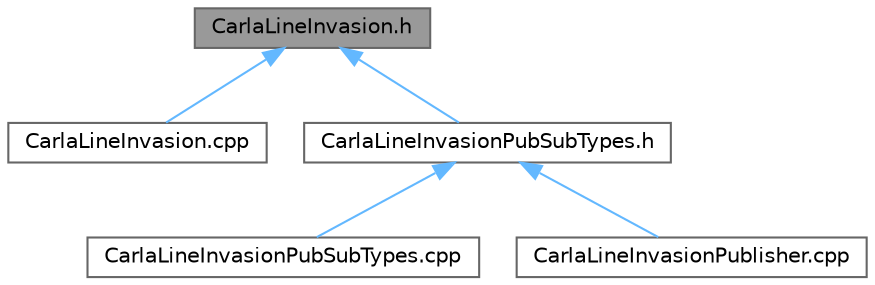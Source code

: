 digraph "CarlaLineInvasion.h"
{
 // INTERACTIVE_SVG=YES
 // LATEX_PDF_SIZE
  bgcolor="transparent";
  edge [fontname=Helvetica,fontsize=10,labelfontname=Helvetica,labelfontsize=10];
  node [fontname=Helvetica,fontsize=10,shape=box,height=0.2,width=0.4];
  Node1 [id="Node000001",label="CarlaLineInvasion.h",height=0.2,width=0.4,color="gray40", fillcolor="grey60", style="filled", fontcolor="black",tooltip=" "];
  Node1 -> Node2 [id="edge1_Node000001_Node000002",dir="back",color="steelblue1",style="solid",tooltip=" "];
  Node2 [id="Node000002",label="CarlaLineInvasion.cpp",height=0.2,width=0.4,color="grey40", fillcolor="white", style="filled",URL="$d0/ddc/CarlaLineInvasion_8cpp.html",tooltip=" "];
  Node1 -> Node3 [id="edge2_Node000001_Node000003",dir="back",color="steelblue1",style="solid",tooltip=" "];
  Node3 [id="Node000003",label="CarlaLineInvasionPubSubTypes.h",height=0.2,width=0.4,color="grey40", fillcolor="white", style="filled",URL="$d0/d8b/CarlaLineInvasionPubSubTypes_8h.html",tooltip=" "];
  Node3 -> Node4 [id="edge3_Node000003_Node000004",dir="back",color="steelblue1",style="solid",tooltip=" "];
  Node4 [id="Node000004",label="CarlaLineInvasionPubSubTypes.cpp",height=0.2,width=0.4,color="grey40", fillcolor="white", style="filled",URL="$df/da4/CarlaLineInvasionPubSubTypes_8cpp.html",tooltip=" "];
  Node3 -> Node5 [id="edge4_Node000003_Node000005",dir="back",color="steelblue1",style="solid",tooltip=" "];
  Node5 [id="Node000005",label="CarlaLineInvasionPublisher.cpp",height=0.2,width=0.4,color="grey40", fillcolor="white", style="filled",URL="$d5/d01/CarlaLineInvasionPublisher_8cpp.html",tooltip=" "];
}
